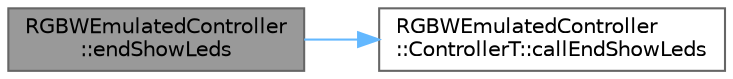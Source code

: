digraph "RGBWEmulatedController::endShowLeds"
{
 // LATEX_PDF_SIZE
  bgcolor="transparent";
  edge [fontname=Helvetica,fontsize=10,labelfontname=Helvetica,labelfontsize=10];
  node [fontname=Helvetica,fontsize=10,shape=box,height=0.2,width=0.4];
  rankdir="LR";
  Node1 [id="Node000001",label="RGBWEmulatedController\l::endShowLeds",height=0.2,width=0.4,color="gray40", fillcolor="grey60", style="filled", fontcolor="black",tooltip=" "];
  Node1 -> Node2 [id="edge1_Node000001_Node000002",color="steelblue1",style="solid",tooltip=" "];
  Node2 [id="Node000002",label="RGBWEmulatedController\l::ControllerT::callEndShowLeds",height=0.2,width=0.4,color="grey40", fillcolor="white", style="filled",URL="$d4/d28/group___chipsets.html#a39c3c27804896526352b1ff011843bce",tooltip=" "];
}

